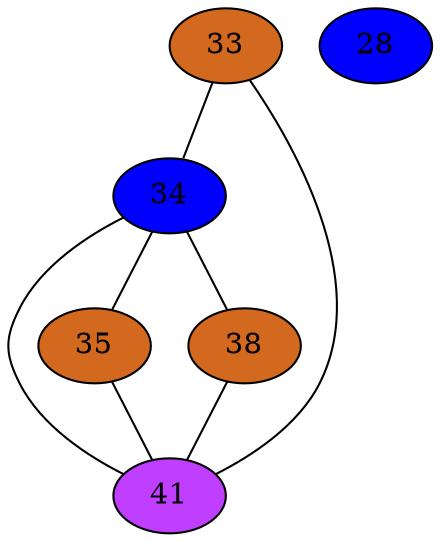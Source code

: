 strict graph {
33[label="33" style=filled fillcolor="chocolate"];
33 -- 34
33 -- 41
34[label="34" style=filled fillcolor="blue1"];
34 -- 33
34 -- 35
34 -- 38
34 -- 41
35[label="35" style=filled fillcolor="chocolate"];
35 -- 34
35 -- 41
38[label="38" style=filled fillcolor="chocolate"];
38 -- 34
38 -- 41
41[label="41" style=filled fillcolor="darkorchid1"];
41 -- 33
41 -- 34
41 -- 35
41 -- 38
28[label="28" style=filled fillcolor="blue1"];
}